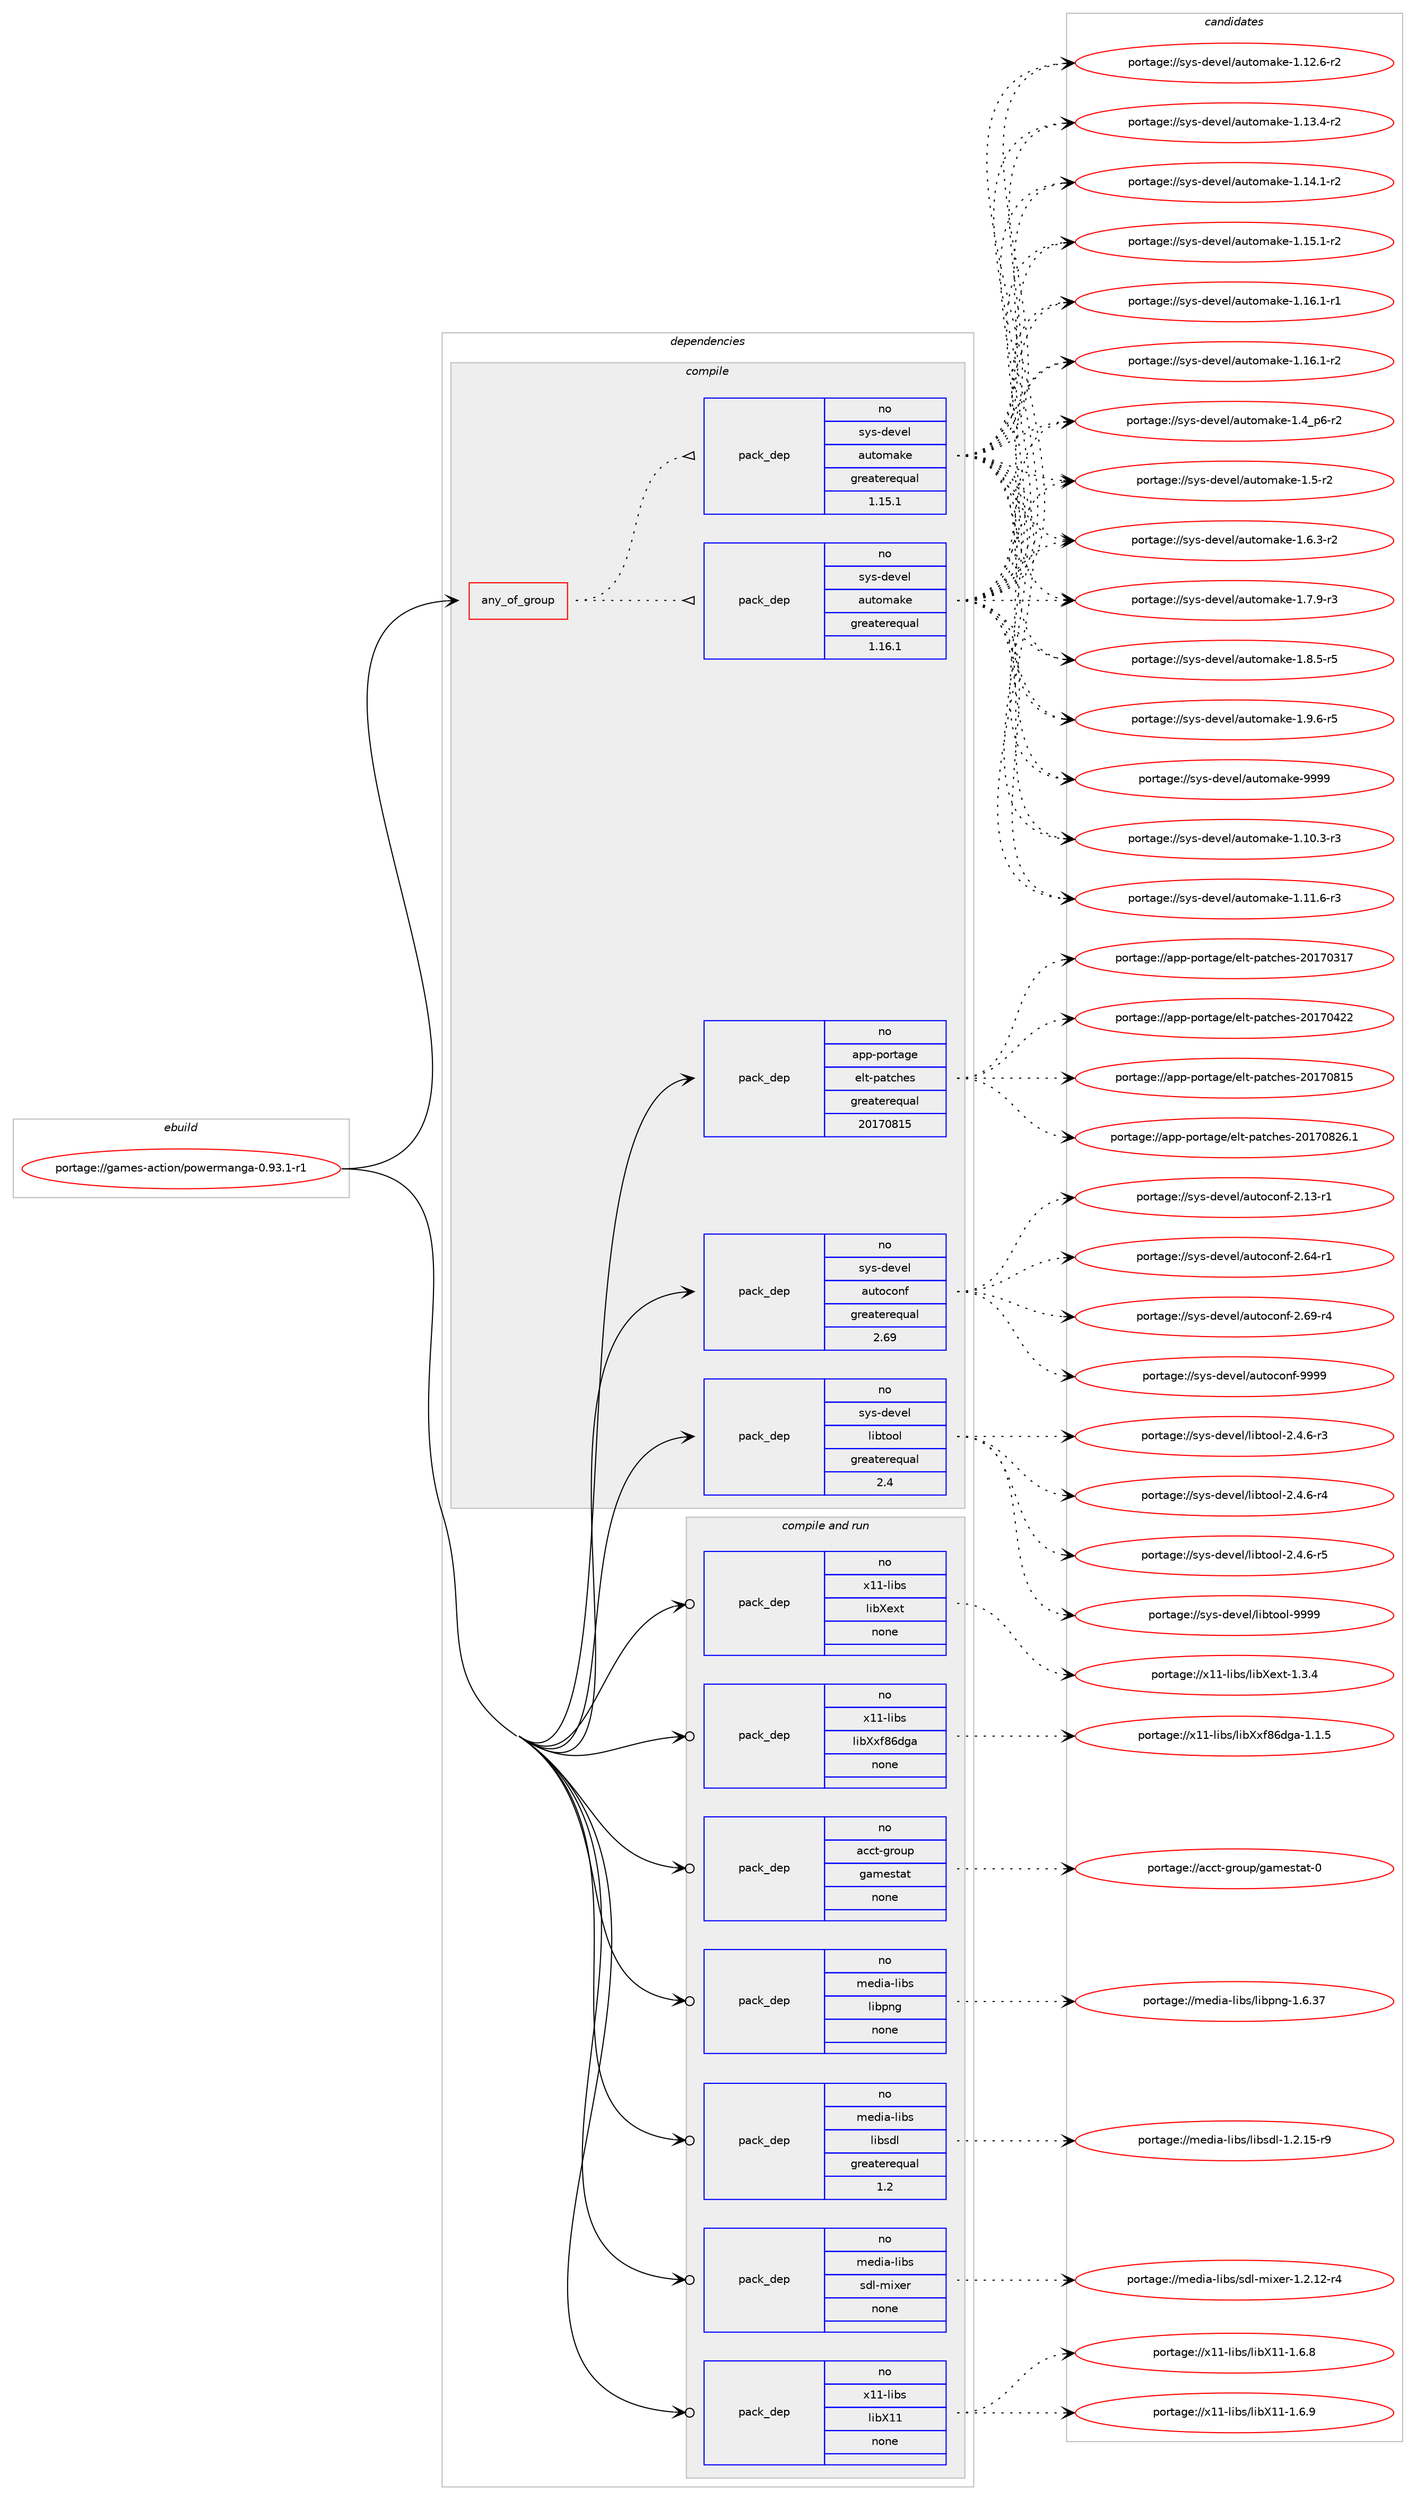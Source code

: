 digraph prolog {

# *************
# Graph options
# *************

newrank=true;
concentrate=true;
compound=true;
graph [rankdir=LR,fontname=Helvetica,fontsize=10,ranksep=1.5];#, ranksep=2.5, nodesep=0.2];
edge  [arrowhead=vee];
node  [fontname=Helvetica,fontsize=10];

# **********
# The ebuild
# **********

subgraph cluster_leftcol {
color=gray;
rank=same;
label=<<i>ebuild</i>>;
id [label="portage://games-action/powermanga-0.93.1-r1", color=red, width=4, href="../games-action/powermanga-0.93.1-r1.svg"];
}

# ****************
# The dependencies
# ****************

subgraph cluster_midcol {
color=gray;
label=<<i>dependencies</i>>;
subgraph cluster_compile {
fillcolor="#eeeeee";
style=filled;
label=<<i>compile</i>>;
subgraph any3693 {
dependency269208 [label=<<TABLE BORDER="0" CELLBORDER="1" CELLSPACING="0" CELLPADDING="4"><TR><TD CELLPADDING="10">any_of_group</TD></TR></TABLE>>, shape=none, color=red];subgraph pack192799 {
dependency269209 [label=<<TABLE BORDER="0" CELLBORDER="1" CELLSPACING="0" CELLPADDING="4" WIDTH="220"><TR><TD ROWSPAN="6" CELLPADDING="30">pack_dep</TD></TR><TR><TD WIDTH="110">no</TD></TR><TR><TD>sys-devel</TD></TR><TR><TD>automake</TD></TR><TR><TD>greaterequal</TD></TR><TR><TD>1.16.1</TD></TR></TABLE>>, shape=none, color=blue];
}
dependency269208:e -> dependency269209:w [weight=20,style="dotted",arrowhead="oinv"];
subgraph pack192800 {
dependency269210 [label=<<TABLE BORDER="0" CELLBORDER="1" CELLSPACING="0" CELLPADDING="4" WIDTH="220"><TR><TD ROWSPAN="6" CELLPADDING="30">pack_dep</TD></TR><TR><TD WIDTH="110">no</TD></TR><TR><TD>sys-devel</TD></TR><TR><TD>automake</TD></TR><TR><TD>greaterequal</TD></TR><TR><TD>1.15.1</TD></TR></TABLE>>, shape=none, color=blue];
}
dependency269208:e -> dependency269210:w [weight=20,style="dotted",arrowhead="oinv"];
}
id:e -> dependency269208:w [weight=20,style="solid",arrowhead="vee"];
subgraph pack192801 {
dependency269211 [label=<<TABLE BORDER="0" CELLBORDER="1" CELLSPACING="0" CELLPADDING="4" WIDTH="220"><TR><TD ROWSPAN="6" CELLPADDING="30">pack_dep</TD></TR><TR><TD WIDTH="110">no</TD></TR><TR><TD>app-portage</TD></TR><TR><TD>elt-patches</TD></TR><TR><TD>greaterequal</TD></TR><TR><TD>20170815</TD></TR></TABLE>>, shape=none, color=blue];
}
id:e -> dependency269211:w [weight=20,style="solid",arrowhead="vee"];
subgraph pack192802 {
dependency269212 [label=<<TABLE BORDER="0" CELLBORDER="1" CELLSPACING="0" CELLPADDING="4" WIDTH="220"><TR><TD ROWSPAN="6" CELLPADDING="30">pack_dep</TD></TR><TR><TD WIDTH="110">no</TD></TR><TR><TD>sys-devel</TD></TR><TR><TD>autoconf</TD></TR><TR><TD>greaterequal</TD></TR><TR><TD>2.69</TD></TR></TABLE>>, shape=none, color=blue];
}
id:e -> dependency269212:w [weight=20,style="solid",arrowhead="vee"];
subgraph pack192803 {
dependency269213 [label=<<TABLE BORDER="0" CELLBORDER="1" CELLSPACING="0" CELLPADDING="4" WIDTH="220"><TR><TD ROWSPAN="6" CELLPADDING="30">pack_dep</TD></TR><TR><TD WIDTH="110">no</TD></TR><TR><TD>sys-devel</TD></TR><TR><TD>libtool</TD></TR><TR><TD>greaterequal</TD></TR><TR><TD>2.4</TD></TR></TABLE>>, shape=none, color=blue];
}
id:e -> dependency269213:w [weight=20,style="solid",arrowhead="vee"];
}
subgraph cluster_compileandrun {
fillcolor="#eeeeee";
style=filled;
label=<<i>compile and run</i>>;
subgraph pack192804 {
dependency269214 [label=<<TABLE BORDER="0" CELLBORDER="1" CELLSPACING="0" CELLPADDING="4" WIDTH="220"><TR><TD ROWSPAN="6" CELLPADDING="30">pack_dep</TD></TR><TR><TD WIDTH="110">no</TD></TR><TR><TD>acct-group</TD></TR><TR><TD>gamestat</TD></TR><TR><TD>none</TD></TR><TR><TD></TD></TR></TABLE>>, shape=none, color=blue];
}
id:e -> dependency269214:w [weight=20,style="solid",arrowhead="odotvee"];
subgraph pack192805 {
dependency269215 [label=<<TABLE BORDER="0" CELLBORDER="1" CELLSPACING="0" CELLPADDING="4" WIDTH="220"><TR><TD ROWSPAN="6" CELLPADDING="30">pack_dep</TD></TR><TR><TD WIDTH="110">no</TD></TR><TR><TD>media-libs</TD></TR><TR><TD>libpng</TD></TR><TR><TD>none</TD></TR><TR><TD></TD></TR></TABLE>>, shape=none, color=blue];
}
id:e -> dependency269215:w [weight=20,style="solid",arrowhead="odotvee"];
subgraph pack192806 {
dependency269216 [label=<<TABLE BORDER="0" CELLBORDER="1" CELLSPACING="0" CELLPADDING="4" WIDTH="220"><TR><TD ROWSPAN="6" CELLPADDING="30">pack_dep</TD></TR><TR><TD WIDTH="110">no</TD></TR><TR><TD>media-libs</TD></TR><TR><TD>libsdl</TD></TR><TR><TD>greaterequal</TD></TR><TR><TD>1.2</TD></TR></TABLE>>, shape=none, color=blue];
}
id:e -> dependency269216:w [weight=20,style="solid",arrowhead="odotvee"];
subgraph pack192807 {
dependency269217 [label=<<TABLE BORDER="0" CELLBORDER="1" CELLSPACING="0" CELLPADDING="4" WIDTH="220"><TR><TD ROWSPAN="6" CELLPADDING="30">pack_dep</TD></TR><TR><TD WIDTH="110">no</TD></TR><TR><TD>media-libs</TD></TR><TR><TD>sdl-mixer</TD></TR><TR><TD>none</TD></TR><TR><TD></TD></TR></TABLE>>, shape=none, color=blue];
}
id:e -> dependency269217:w [weight=20,style="solid",arrowhead="odotvee"];
subgraph pack192808 {
dependency269218 [label=<<TABLE BORDER="0" CELLBORDER="1" CELLSPACING="0" CELLPADDING="4" WIDTH="220"><TR><TD ROWSPAN="6" CELLPADDING="30">pack_dep</TD></TR><TR><TD WIDTH="110">no</TD></TR><TR><TD>x11-libs</TD></TR><TR><TD>libX11</TD></TR><TR><TD>none</TD></TR><TR><TD></TD></TR></TABLE>>, shape=none, color=blue];
}
id:e -> dependency269218:w [weight=20,style="solid",arrowhead="odotvee"];
subgraph pack192809 {
dependency269219 [label=<<TABLE BORDER="0" CELLBORDER="1" CELLSPACING="0" CELLPADDING="4" WIDTH="220"><TR><TD ROWSPAN="6" CELLPADDING="30">pack_dep</TD></TR><TR><TD WIDTH="110">no</TD></TR><TR><TD>x11-libs</TD></TR><TR><TD>libXext</TD></TR><TR><TD>none</TD></TR><TR><TD></TD></TR></TABLE>>, shape=none, color=blue];
}
id:e -> dependency269219:w [weight=20,style="solid",arrowhead="odotvee"];
subgraph pack192810 {
dependency269220 [label=<<TABLE BORDER="0" CELLBORDER="1" CELLSPACING="0" CELLPADDING="4" WIDTH="220"><TR><TD ROWSPAN="6" CELLPADDING="30">pack_dep</TD></TR><TR><TD WIDTH="110">no</TD></TR><TR><TD>x11-libs</TD></TR><TR><TD>libXxf86dga</TD></TR><TR><TD>none</TD></TR><TR><TD></TD></TR></TABLE>>, shape=none, color=blue];
}
id:e -> dependency269220:w [weight=20,style="solid",arrowhead="odotvee"];
}
subgraph cluster_run {
fillcolor="#eeeeee";
style=filled;
label=<<i>run</i>>;
}
}

# **************
# The candidates
# **************

subgraph cluster_choices {
rank=same;
color=gray;
label=<<i>candidates</i>>;

subgraph choice192799 {
color=black;
nodesep=1;
choiceportage11512111545100101118101108479711711611110997107101454946494846514511451 [label="portage://sys-devel/automake-1.10.3-r3", color=red, width=4,href="../sys-devel/automake-1.10.3-r3.svg"];
choiceportage11512111545100101118101108479711711611110997107101454946494946544511451 [label="portage://sys-devel/automake-1.11.6-r3", color=red, width=4,href="../sys-devel/automake-1.11.6-r3.svg"];
choiceportage11512111545100101118101108479711711611110997107101454946495046544511450 [label="portage://sys-devel/automake-1.12.6-r2", color=red, width=4,href="../sys-devel/automake-1.12.6-r2.svg"];
choiceportage11512111545100101118101108479711711611110997107101454946495146524511450 [label="portage://sys-devel/automake-1.13.4-r2", color=red, width=4,href="../sys-devel/automake-1.13.4-r2.svg"];
choiceportage11512111545100101118101108479711711611110997107101454946495246494511450 [label="portage://sys-devel/automake-1.14.1-r2", color=red, width=4,href="../sys-devel/automake-1.14.1-r2.svg"];
choiceportage11512111545100101118101108479711711611110997107101454946495346494511450 [label="portage://sys-devel/automake-1.15.1-r2", color=red, width=4,href="../sys-devel/automake-1.15.1-r2.svg"];
choiceportage11512111545100101118101108479711711611110997107101454946495446494511449 [label="portage://sys-devel/automake-1.16.1-r1", color=red, width=4,href="../sys-devel/automake-1.16.1-r1.svg"];
choiceportage11512111545100101118101108479711711611110997107101454946495446494511450 [label="portage://sys-devel/automake-1.16.1-r2", color=red, width=4,href="../sys-devel/automake-1.16.1-r2.svg"];
choiceportage115121115451001011181011084797117116111109971071014549465295112544511450 [label="portage://sys-devel/automake-1.4_p6-r2", color=red, width=4,href="../sys-devel/automake-1.4_p6-r2.svg"];
choiceportage11512111545100101118101108479711711611110997107101454946534511450 [label="portage://sys-devel/automake-1.5-r2", color=red, width=4,href="../sys-devel/automake-1.5-r2.svg"];
choiceportage115121115451001011181011084797117116111109971071014549465446514511450 [label="portage://sys-devel/automake-1.6.3-r2", color=red, width=4,href="../sys-devel/automake-1.6.3-r2.svg"];
choiceportage115121115451001011181011084797117116111109971071014549465546574511451 [label="portage://sys-devel/automake-1.7.9-r3", color=red, width=4,href="../sys-devel/automake-1.7.9-r3.svg"];
choiceportage115121115451001011181011084797117116111109971071014549465646534511453 [label="portage://sys-devel/automake-1.8.5-r5", color=red, width=4,href="../sys-devel/automake-1.8.5-r5.svg"];
choiceportage115121115451001011181011084797117116111109971071014549465746544511453 [label="portage://sys-devel/automake-1.9.6-r5", color=red, width=4,href="../sys-devel/automake-1.9.6-r5.svg"];
choiceportage115121115451001011181011084797117116111109971071014557575757 [label="portage://sys-devel/automake-9999", color=red, width=4,href="../sys-devel/automake-9999.svg"];
dependency269209:e -> choiceportage11512111545100101118101108479711711611110997107101454946494846514511451:w [style=dotted,weight="100"];
dependency269209:e -> choiceportage11512111545100101118101108479711711611110997107101454946494946544511451:w [style=dotted,weight="100"];
dependency269209:e -> choiceportage11512111545100101118101108479711711611110997107101454946495046544511450:w [style=dotted,weight="100"];
dependency269209:e -> choiceportage11512111545100101118101108479711711611110997107101454946495146524511450:w [style=dotted,weight="100"];
dependency269209:e -> choiceportage11512111545100101118101108479711711611110997107101454946495246494511450:w [style=dotted,weight="100"];
dependency269209:e -> choiceportage11512111545100101118101108479711711611110997107101454946495346494511450:w [style=dotted,weight="100"];
dependency269209:e -> choiceportage11512111545100101118101108479711711611110997107101454946495446494511449:w [style=dotted,weight="100"];
dependency269209:e -> choiceportage11512111545100101118101108479711711611110997107101454946495446494511450:w [style=dotted,weight="100"];
dependency269209:e -> choiceportage115121115451001011181011084797117116111109971071014549465295112544511450:w [style=dotted,weight="100"];
dependency269209:e -> choiceportage11512111545100101118101108479711711611110997107101454946534511450:w [style=dotted,weight="100"];
dependency269209:e -> choiceportage115121115451001011181011084797117116111109971071014549465446514511450:w [style=dotted,weight="100"];
dependency269209:e -> choiceportage115121115451001011181011084797117116111109971071014549465546574511451:w [style=dotted,weight="100"];
dependency269209:e -> choiceportage115121115451001011181011084797117116111109971071014549465646534511453:w [style=dotted,weight="100"];
dependency269209:e -> choiceportage115121115451001011181011084797117116111109971071014549465746544511453:w [style=dotted,weight="100"];
dependency269209:e -> choiceportage115121115451001011181011084797117116111109971071014557575757:w [style=dotted,weight="100"];
}
subgraph choice192800 {
color=black;
nodesep=1;
choiceportage11512111545100101118101108479711711611110997107101454946494846514511451 [label="portage://sys-devel/automake-1.10.3-r3", color=red, width=4,href="../sys-devel/automake-1.10.3-r3.svg"];
choiceportage11512111545100101118101108479711711611110997107101454946494946544511451 [label="portage://sys-devel/automake-1.11.6-r3", color=red, width=4,href="../sys-devel/automake-1.11.6-r3.svg"];
choiceportage11512111545100101118101108479711711611110997107101454946495046544511450 [label="portage://sys-devel/automake-1.12.6-r2", color=red, width=4,href="../sys-devel/automake-1.12.6-r2.svg"];
choiceportage11512111545100101118101108479711711611110997107101454946495146524511450 [label="portage://sys-devel/automake-1.13.4-r2", color=red, width=4,href="../sys-devel/automake-1.13.4-r2.svg"];
choiceportage11512111545100101118101108479711711611110997107101454946495246494511450 [label="portage://sys-devel/automake-1.14.1-r2", color=red, width=4,href="../sys-devel/automake-1.14.1-r2.svg"];
choiceportage11512111545100101118101108479711711611110997107101454946495346494511450 [label="portage://sys-devel/automake-1.15.1-r2", color=red, width=4,href="../sys-devel/automake-1.15.1-r2.svg"];
choiceportage11512111545100101118101108479711711611110997107101454946495446494511449 [label="portage://sys-devel/automake-1.16.1-r1", color=red, width=4,href="../sys-devel/automake-1.16.1-r1.svg"];
choiceportage11512111545100101118101108479711711611110997107101454946495446494511450 [label="portage://sys-devel/automake-1.16.1-r2", color=red, width=4,href="../sys-devel/automake-1.16.1-r2.svg"];
choiceportage115121115451001011181011084797117116111109971071014549465295112544511450 [label="portage://sys-devel/automake-1.4_p6-r2", color=red, width=4,href="../sys-devel/automake-1.4_p6-r2.svg"];
choiceportage11512111545100101118101108479711711611110997107101454946534511450 [label="portage://sys-devel/automake-1.5-r2", color=red, width=4,href="../sys-devel/automake-1.5-r2.svg"];
choiceportage115121115451001011181011084797117116111109971071014549465446514511450 [label="portage://sys-devel/automake-1.6.3-r2", color=red, width=4,href="../sys-devel/automake-1.6.3-r2.svg"];
choiceportage115121115451001011181011084797117116111109971071014549465546574511451 [label="portage://sys-devel/automake-1.7.9-r3", color=red, width=4,href="../sys-devel/automake-1.7.9-r3.svg"];
choiceportage115121115451001011181011084797117116111109971071014549465646534511453 [label="portage://sys-devel/automake-1.8.5-r5", color=red, width=4,href="../sys-devel/automake-1.8.5-r5.svg"];
choiceportage115121115451001011181011084797117116111109971071014549465746544511453 [label="portage://sys-devel/automake-1.9.6-r5", color=red, width=4,href="../sys-devel/automake-1.9.6-r5.svg"];
choiceportage115121115451001011181011084797117116111109971071014557575757 [label="portage://sys-devel/automake-9999", color=red, width=4,href="../sys-devel/automake-9999.svg"];
dependency269210:e -> choiceportage11512111545100101118101108479711711611110997107101454946494846514511451:w [style=dotted,weight="100"];
dependency269210:e -> choiceportage11512111545100101118101108479711711611110997107101454946494946544511451:w [style=dotted,weight="100"];
dependency269210:e -> choiceportage11512111545100101118101108479711711611110997107101454946495046544511450:w [style=dotted,weight="100"];
dependency269210:e -> choiceportage11512111545100101118101108479711711611110997107101454946495146524511450:w [style=dotted,weight="100"];
dependency269210:e -> choiceportage11512111545100101118101108479711711611110997107101454946495246494511450:w [style=dotted,weight="100"];
dependency269210:e -> choiceportage11512111545100101118101108479711711611110997107101454946495346494511450:w [style=dotted,weight="100"];
dependency269210:e -> choiceportage11512111545100101118101108479711711611110997107101454946495446494511449:w [style=dotted,weight="100"];
dependency269210:e -> choiceportage11512111545100101118101108479711711611110997107101454946495446494511450:w [style=dotted,weight="100"];
dependency269210:e -> choiceportage115121115451001011181011084797117116111109971071014549465295112544511450:w [style=dotted,weight="100"];
dependency269210:e -> choiceportage11512111545100101118101108479711711611110997107101454946534511450:w [style=dotted,weight="100"];
dependency269210:e -> choiceportage115121115451001011181011084797117116111109971071014549465446514511450:w [style=dotted,weight="100"];
dependency269210:e -> choiceportage115121115451001011181011084797117116111109971071014549465546574511451:w [style=dotted,weight="100"];
dependency269210:e -> choiceportage115121115451001011181011084797117116111109971071014549465646534511453:w [style=dotted,weight="100"];
dependency269210:e -> choiceportage115121115451001011181011084797117116111109971071014549465746544511453:w [style=dotted,weight="100"];
dependency269210:e -> choiceportage115121115451001011181011084797117116111109971071014557575757:w [style=dotted,weight="100"];
}
subgraph choice192801 {
color=black;
nodesep=1;
choiceportage97112112451121111141169710310147101108116451129711699104101115455048495548514955 [label="portage://app-portage/elt-patches-20170317", color=red, width=4,href="../app-portage/elt-patches-20170317.svg"];
choiceportage97112112451121111141169710310147101108116451129711699104101115455048495548525050 [label="portage://app-portage/elt-patches-20170422", color=red, width=4,href="../app-portage/elt-patches-20170422.svg"];
choiceportage97112112451121111141169710310147101108116451129711699104101115455048495548564953 [label="portage://app-portage/elt-patches-20170815", color=red, width=4,href="../app-portage/elt-patches-20170815.svg"];
choiceportage971121124511211111411697103101471011081164511297116991041011154550484955485650544649 [label="portage://app-portage/elt-patches-20170826.1", color=red, width=4,href="../app-portage/elt-patches-20170826.1.svg"];
dependency269211:e -> choiceportage97112112451121111141169710310147101108116451129711699104101115455048495548514955:w [style=dotted,weight="100"];
dependency269211:e -> choiceportage97112112451121111141169710310147101108116451129711699104101115455048495548525050:w [style=dotted,weight="100"];
dependency269211:e -> choiceportage97112112451121111141169710310147101108116451129711699104101115455048495548564953:w [style=dotted,weight="100"];
dependency269211:e -> choiceportage971121124511211111411697103101471011081164511297116991041011154550484955485650544649:w [style=dotted,weight="100"];
}
subgraph choice192802 {
color=black;
nodesep=1;
choiceportage1151211154510010111810110847971171161119911111010245504649514511449 [label="portage://sys-devel/autoconf-2.13-r1", color=red, width=4,href="../sys-devel/autoconf-2.13-r1.svg"];
choiceportage1151211154510010111810110847971171161119911111010245504654524511449 [label="portage://sys-devel/autoconf-2.64-r1", color=red, width=4,href="../sys-devel/autoconf-2.64-r1.svg"];
choiceportage1151211154510010111810110847971171161119911111010245504654574511452 [label="portage://sys-devel/autoconf-2.69-r4", color=red, width=4,href="../sys-devel/autoconf-2.69-r4.svg"];
choiceportage115121115451001011181011084797117116111991111101024557575757 [label="portage://sys-devel/autoconf-9999", color=red, width=4,href="../sys-devel/autoconf-9999.svg"];
dependency269212:e -> choiceportage1151211154510010111810110847971171161119911111010245504649514511449:w [style=dotted,weight="100"];
dependency269212:e -> choiceportage1151211154510010111810110847971171161119911111010245504654524511449:w [style=dotted,weight="100"];
dependency269212:e -> choiceportage1151211154510010111810110847971171161119911111010245504654574511452:w [style=dotted,weight="100"];
dependency269212:e -> choiceportage115121115451001011181011084797117116111991111101024557575757:w [style=dotted,weight="100"];
}
subgraph choice192803 {
color=black;
nodesep=1;
choiceportage1151211154510010111810110847108105981161111111084550465246544511451 [label="portage://sys-devel/libtool-2.4.6-r3", color=red, width=4,href="../sys-devel/libtool-2.4.6-r3.svg"];
choiceportage1151211154510010111810110847108105981161111111084550465246544511452 [label="portage://sys-devel/libtool-2.4.6-r4", color=red, width=4,href="../sys-devel/libtool-2.4.6-r4.svg"];
choiceportage1151211154510010111810110847108105981161111111084550465246544511453 [label="portage://sys-devel/libtool-2.4.6-r5", color=red, width=4,href="../sys-devel/libtool-2.4.6-r5.svg"];
choiceportage1151211154510010111810110847108105981161111111084557575757 [label="portage://sys-devel/libtool-9999", color=red, width=4,href="../sys-devel/libtool-9999.svg"];
dependency269213:e -> choiceportage1151211154510010111810110847108105981161111111084550465246544511451:w [style=dotted,weight="100"];
dependency269213:e -> choiceportage1151211154510010111810110847108105981161111111084550465246544511452:w [style=dotted,weight="100"];
dependency269213:e -> choiceportage1151211154510010111810110847108105981161111111084550465246544511453:w [style=dotted,weight="100"];
dependency269213:e -> choiceportage1151211154510010111810110847108105981161111111084557575757:w [style=dotted,weight="100"];
}
subgraph choice192804 {
color=black;
nodesep=1;
choiceportage979999116451031141111171124710397109101115116971164548 [label="portage://acct-group/gamestat-0", color=red, width=4,href="../acct-group/gamestat-0.svg"];
dependency269214:e -> choiceportage979999116451031141111171124710397109101115116971164548:w [style=dotted,weight="100"];
}
subgraph choice192805 {
color=black;
nodesep=1;
choiceportage109101100105974510810598115471081059811211010345494654465155 [label="portage://media-libs/libpng-1.6.37", color=red, width=4,href="../media-libs/libpng-1.6.37.svg"];
dependency269215:e -> choiceportage109101100105974510810598115471081059811211010345494654465155:w [style=dotted,weight="100"];
}
subgraph choice192806 {
color=black;
nodesep=1;
choiceportage1091011001059745108105981154710810598115100108454946504649534511457 [label="portage://media-libs/libsdl-1.2.15-r9", color=red, width=4,href="../media-libs/libsdl-1.2.15-r9.svg"];
dependency269216:e -> choiceportage1091011001059745108105981154710810598115100108454946504649534511457:w [style=dotted,weight="100"];
}
subgraph choice192807 {
color=black;
nodesep=1;
choiceportage1091011001059745108105981154711510010845109105120101114454946504649504511452 [label="portage://media-libs/sdl-mixer-1.2.12-r4", color=red, width=4,href="../media-libs/sdl-mixer-1.2.12-r4.svg"];
dependency269217:e -> choiceportage1091011001059745108105981154711510010845109105120101114454946504649504511452:w [style=dotted,weight="100"];
}
subgraph choice192808 {
color=black;
nodesep=1;
choiceportage120494945108105981154710810598884949454946544656 [label="portage://x11-libs/libX11-1.6.8", color=red, width=4,href="../x11-libs/libX11-1.6.8.svg"];
choiceportage120494945108105981154710810598884949454946544657 [label="portage://x11-libs/libX11-1.6.9", color=red, width=4,href="../x11-libs/libX11-1.6.9.svg"];
dependency269218:e -> choiceportage120494945108105981154710810598884949454946544656:w [style=dotted,weight="100"];
dependency269218:e -> choiceportage120494945108105981154710810598884949454946544657:w [style=dotted,weight="100"];
}
subgraph choice192809 {
color=black;
nodesep=1;
choiceportage12049494510810598115471081059888101120116454946514652 [label="portage://x11-libs/libXext-1.3.4", color=red, width=4,href="../x11-libs/libXext-1.3.4.svg"];
dependency269219:e -> choiceportage12049494510810598115471081059888101120116454946514652:w [style=dotted,weight="100"];
}
subgraph choice192810 {
color=black;
nodesep=1;
choiceportage12049494510810598115471081059888120102565410010397454946494653 [label="portage://x11-libs/libXxf86dga-1.1.5", color=red, width=4,href="../x11-libs/libXxf86dga-1.1.5.svg"];
dependency269220:e -> choiceportage12049494510810598115471081059888120102565410010397454946494653:w [style=dotted,weight="100"];
}
}

}
